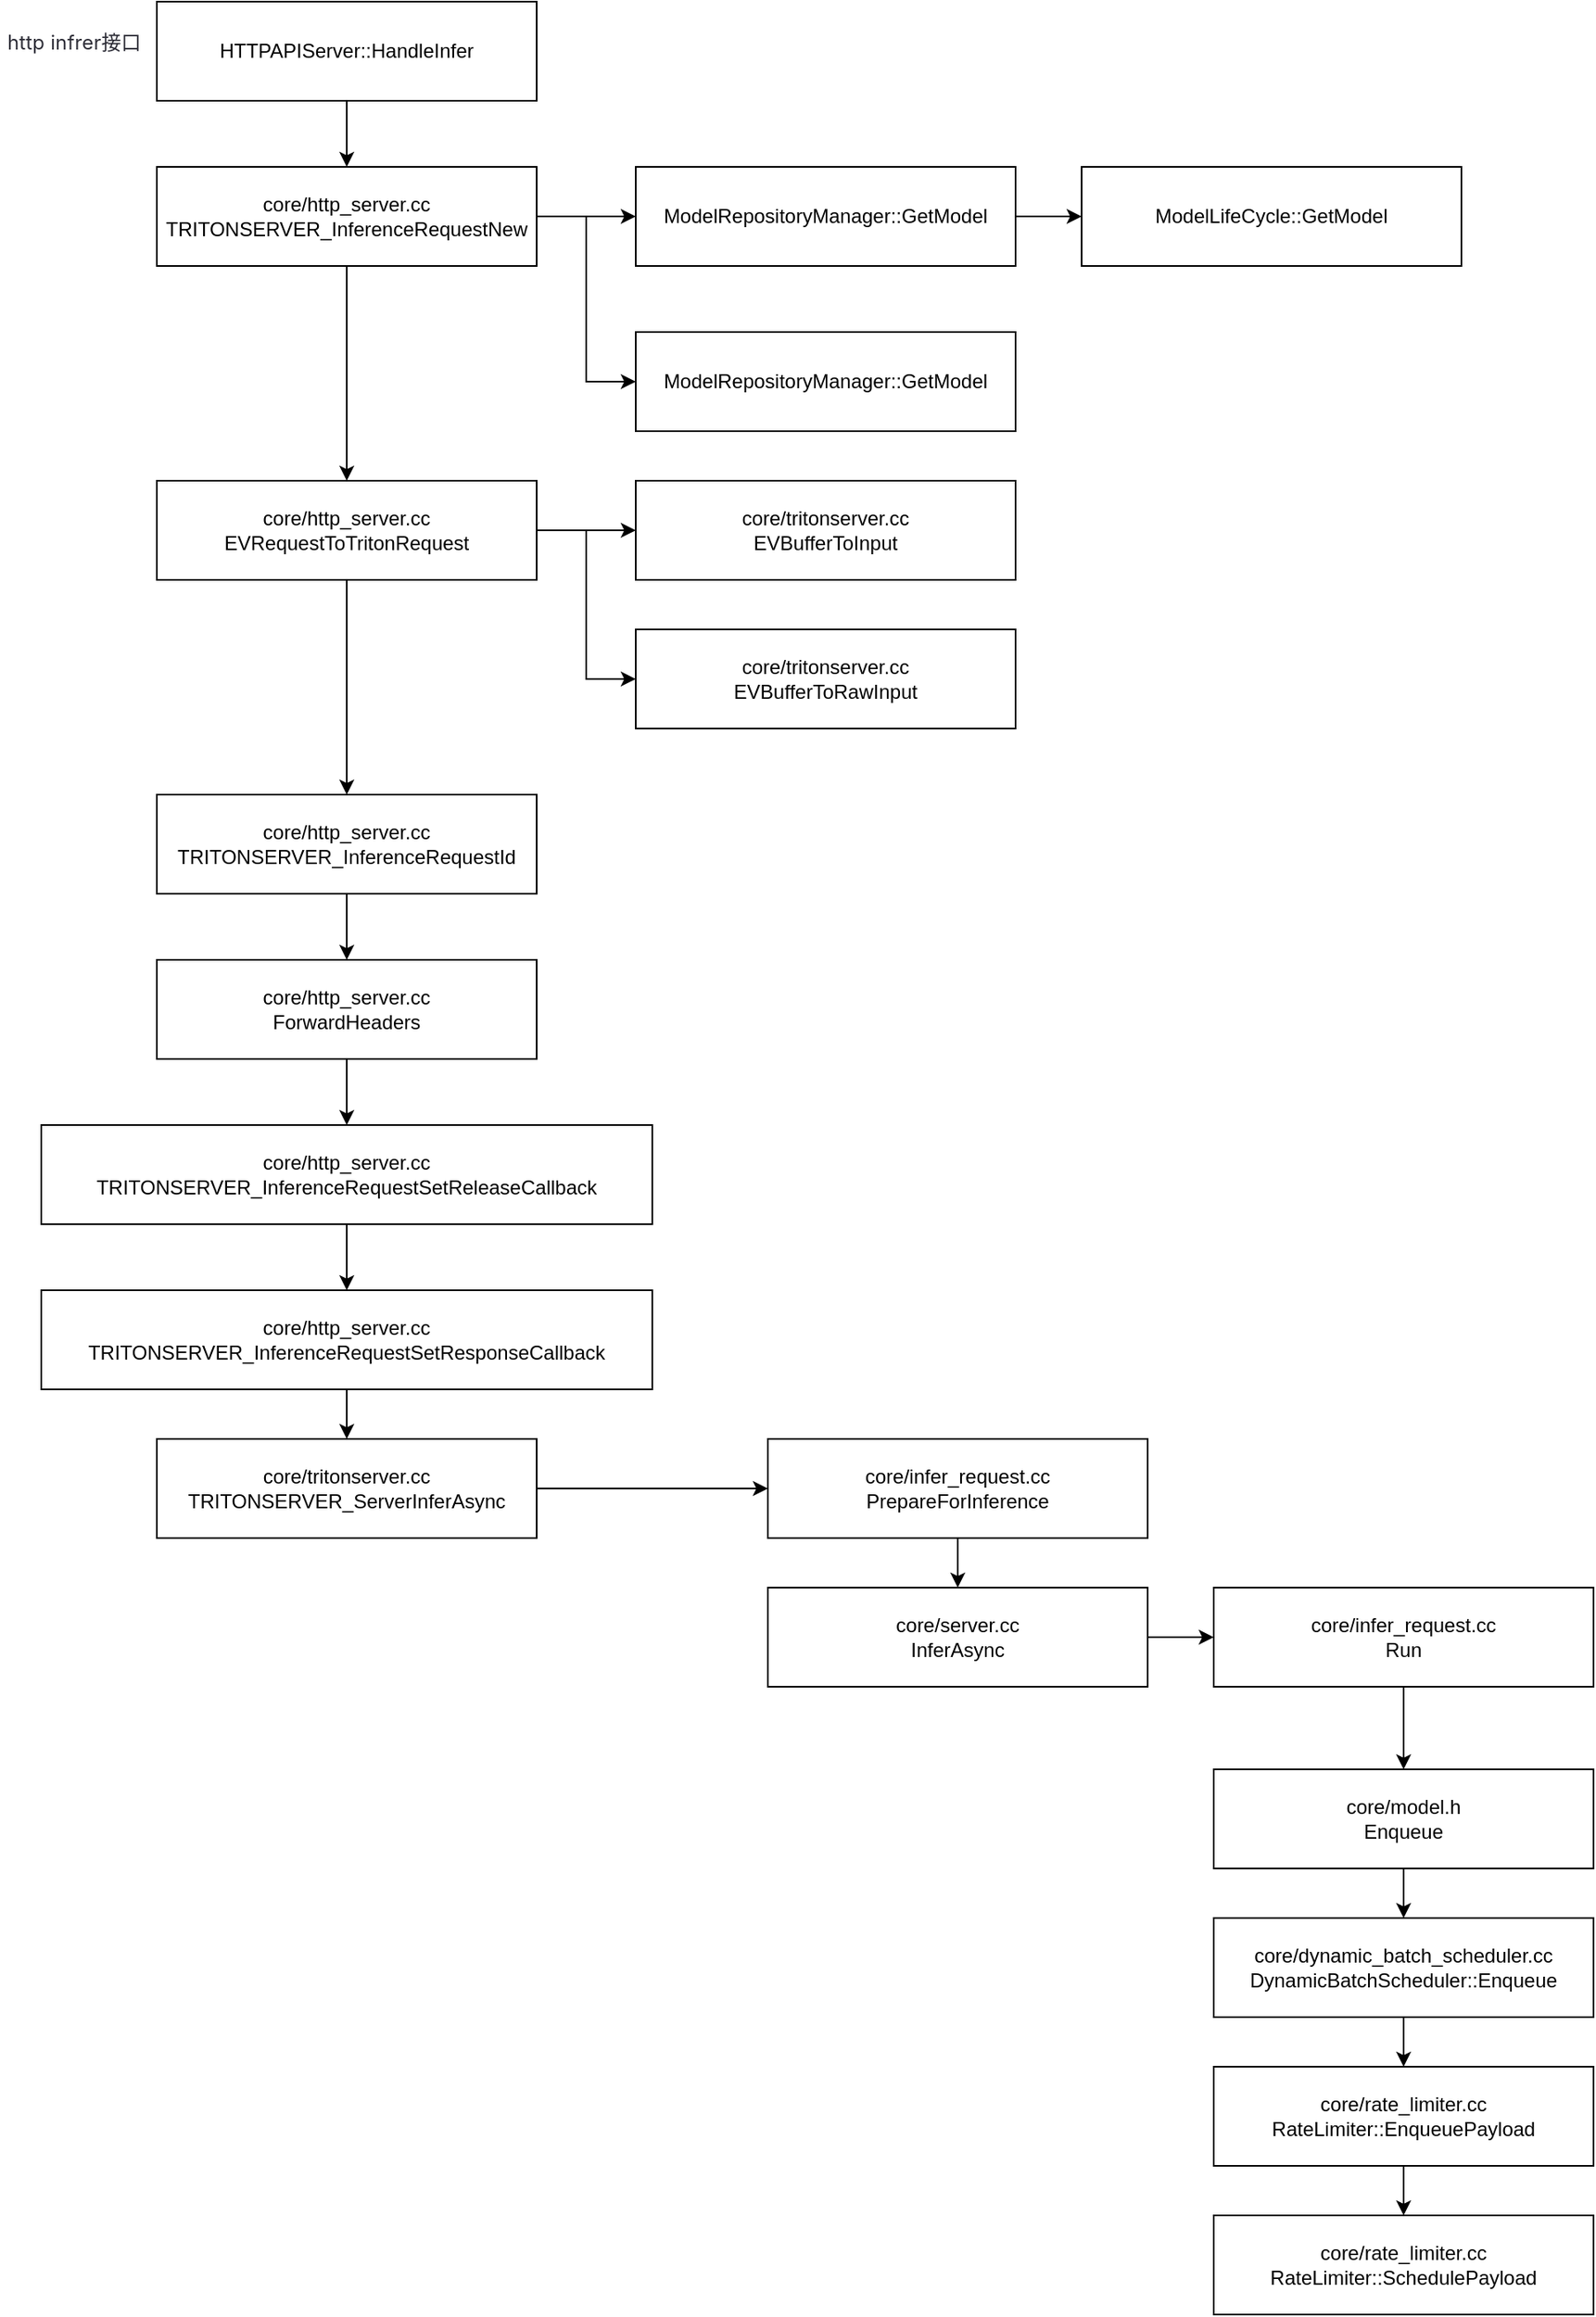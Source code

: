 <mxfile version="26.0.5">
  <diagram name="第 1 页" id="pDGJuI-7vzYrcwJg5P6v">
    <mxGraphModel dx="327" dy="532" grid="1" gridSize="10" guides="1" tooltips="1" connect="1" arrows="1" fold="1" page="1" pageScale="1" pageWidth="827" pageHeight="1169" math="0" shadow="0">
      <root>
        <mxCell id="0" />
        <mxCell id="1" parent="0" />
        <mxCell id="nku8yffjrh3vuvWNtaAY-4" value="" style="edgeStyle=orthogonalEdgeStyle;rounded=0;orthogonalLoop=1;jettySize=auto;html=1;" edge="1" parent="1" source="nku8yffjrh3vuvWNtaAY-1" target="nku8yffjrh3vuvWNtaAY-3">
          <mxGeometry relative="1" as="geometry" />
        </mxCell>
        <mxCell id="nku8yffjrh3vuvWNtaAY-1" value="HTTPAPIServer::HandleInfer" style="rounded=0;whiteSpace=wrap;html=1;" vertex="1" parent="1">
          <mxGeometry x="1560" y="120" width="230" height="60" as="geometry" />
        </mxCell>
        <mxCell id="nku8yffjrh3vuvWNtaAY-2" value="&lt;span style=&quot;color: rgb(44, 44, 54); font-family: -apple-system, BlinkMacSystemFont, &amp;quot;Segoe UI&amp;quot;, &amp;quot;Noto Sans&amp;quot;, Helvetica, Arial, sans-serif, &amp;quot;Apple Color Emoji&amp;quot;, &amp;quot;Segoe UI Emoji&amp;quot;; letter-spacing: 0.08px; text-align: start; white-space-collapse: preserve; background-color: rgb(255, 255, 255);&quot;&gt;&lt;font style=&quot;font-size: 12px;&quot;&gt;http infrer接口&lt;/font&gt;&lt;/span&gt;" style="text;strokeColor=none;align=center;fillColor=none;html=1;verticalAlign=middle;whiteSpace=wrap;rounded=0;" vertex="1" parent="1">
          <mxGeometry x="1465" y="130" width="90" height="30" as="geometry" />
        </mxCell>
        <mxCell id="nku8yffjrh3vuvWNtaAY-6" value="" style="edgeStyle=orthogonalEdgeStyle;rounded=0;orthogonalLoop=1;jettySize=auto;html=1;" edge="1" parent="1" source="nku8yffjrh3vuvWNtaAY-3" target="nku8yffjrh3vuvWNtaAY-5">
          <mxGeometry relative="1" as="geometry" />
        </mxCell>
        <mxCell id="nku8yffjrh3vuvWNtaAY-10" style="edgeStyle=orthogonalEdgeStyle;rounded=0;orthogonalLoop=1;jettySize=auto;html=1;exitX=1;exitY=0.5;exitDx=0;exitDy=0;entryX=0;entryY=0.5;entryDx=0;entryDy=0;" edge="1" parent="1" source="nku8yffjrh3vuvWNtaAY-3" target="nku8yffjrh3vuvWNtaAY-9">
          <mxGeometry relative="1" as="geometry" />
        </mxCell>
        <mxCell id="nku8yffjrh3vuvWNtaAY-12" style="edgeStyle=orthogonalEdgeStyle;rounded=0;orthogonalLoop=1;jettySize=auto;html=1;" edge="1" parent="1" source="nku8yffjrh3vuvWNtaAY-3" target="nku8yffjrh3vuvWNtaAY-11">
          <mxGeometry relative="1" as="geometry" />
        </mxCell>
        <mxCell id="nku8yffjrh3vuvWNtaAY-3" value="&lt;div&gt;core/http_server.cc&lt;/div&gt;&lt;div&gt;TRITONSERVER_InferenceRequestNew&lt;/div&gt;" style="rounded=0;whiteSpace=wrap;html=1;" vertex="1" parent="1">
          <mxGeometry x="1560" y="220" width="230" height="60" as="geometry" />
        </mxCell>
        <mxCell id="nku8yffjrh3vuvWNtaAY-8" value="" style="edgeStyle=orthogonalEdgeStyle;rounded=0;orthogonalLoop=1;jettySize=auto;html=1;" edge="1" parent="1" source="nku8yffjrh3vuvWNtaAY-5" target="nku8yffjrh3vuvWNtaAY-7">
          <mxGeometry relative="1" as="geometry" />
        </mxCell>
        <mxCell id="nku8yffjrh3vuvWNtaAY-5" value="&lt;div&gt;ModelRepositoryManager::GetModel&lt;/div&gt;" style="rounded=0;whiteSpace=wrap;html=1;" vertex="1" parent="1">
          <mxGeometry x="1850" y="220" width="230" height="60" as="geometry" />
        </mxCell>
        <mxCell id="nku8yffjrh3vuvWNtaAY-7" value="&lt;div&gt;ModelLifeCycle::GetModel&lt;/div&gt;" style="rounded=0;whiteSpace=wrap;html=1;" vertex="1" parent="1">
          <mxGeometry x="2120" y="220" width="230" height="60" as="geometry" />
        </mxCell>
        <mxCell id="nku8yffjrh3vuvWNtaAY-9" value="&lt;div&gt;ModelRepositoryManager::GetModel&lt;/div&gt;" style="rounded=0;whiteSpace=wrap;html=1;" vertex="1" parent="1">
          <mxGeometry x="1850" y="320" width="230" height="60" as="geometry" />
        </mxCell>
        <mxCell id="nku8yffjrh3vuvWNtaAY-14" style="edgeStyle=orthogonalEdgeStyle;rounded=0;orthogonalLoop=1;jettySize=auto;html=1;exitX=1;exitY=0.5;exitDx=0;exitDy=0;" edge="1" parent="1" source="nku8yffjrh3vuvWNtaAY-11" target="nku8yffjrh3vuvWNtaAY-13">
          <mxGeometry relative="1" as="geometry" />
        </mxCell>
        <mxCell id="nku8yffjrh3vuvWNtaAY-16" style="edgeStyle=orthogonalEdgeStyle;rounded=0;orthogonalLoop=1;jettySize=auto;html=1;exitX=1;exitY=0.5;exitDx=0;exitDy=0;entryX=0;entryY=0.5;entryDx=0;entryDy=0;" edge="1" parent="1" source="nku8yffjrh3vuvWNtaAY-11" target="nku8yffjrh3vuvWNtaAY-15">
          <mxGeometry relative="1" as="geometry" />
        </mxCell>
        <mxCell id="nku8yffjrh3vuvWNtaAY-18" style="edgeStyle=orthogonalEdgeStyle;rounded=0;orthogonalLoop=1;jettySize=auto;html=1;exitX=0.5;exitY=1;exitDx=0;exitDy=0;entryX=0.5;entryY=0;entryDx=0;entryDy=0;" edge="1" parent="1" source="nku8yffjrh3vuvWNtaAY-11" target="nku8yffjrh3vuvWNtaAY-17">
          <mxGeometry relative="1" as="geometry" />
        </mxCell>
        <mxCell id="nku8yffjrh3vuvWNtaAY-11" value="&lt;div&gt;core/http_server.cc&lt;/div&gt;&lt;div&gt;EVRequestToTritonRequest&lt;/div&gt;" style="rounded=0;whiteSpace=wrap;html=1;" vertex="1" parent="1">
          <mxGeometry x="1560" y="410" width="230" height="60" as="geometry" />
        </mxCell>
        <mxCell id="nku8yffjrh3vuvWNtaAY-13" value="&lt;div&gt;core/tritonserver.cc&lt;/div&gt;&lt;div&gt;EVBufferToInput&lt;/div&gt;" style="rounded=0;whiteSpace=wrap;html=1;" vertex="1" parent="1">
          <mxGeometry x="1850" y="410" width="230" height="60" as="geometry" />
        </mxCell>
        <mxCell id="nku8yffjrh3vuvWNtaAY-15" value="&lt;div&gt;core/tritonserver.cc&lt;/div&gt;&lt;div&gt;EVBufferToRawInput&lt;/div&gt;" style="rounded=0;whiteSpace=wrap;html=1;" vertex="1" parent="1">
          <mxGeometry x="1850" y="500" width="230" height="60" as="geometry" />
        </mxCell>
        <mxCell id="nku8yffjrh3vuvWNtaAY-20" value="" style="edgeStyle=orthogonalEdgeStyle;rounded=0;orthogonalLoop=1;jettySize=auto;html=1;" edge="1" parent="1" source="nku8yffjrh3vuvWNtaAY-17" target="nku8yffjrh3vuvWNtaAY-19">
          <mxGeometry relative="1" as="geometry" />
        </mxCell>
        <mxCell id="nku8yffjrh3vuvWNtaAY-17" value="&lt;div&gt;core/http_server.cc&lt;/div&gt;&lt;div&gt;TRITONSERVER_InferenceRequestId&lt;/div&gt;" style="rounded=0;whiteSpace=wrap;html=1;" vertex="1" parent="1">
          <mxGeometry x="1560" y="600" width="230" height="60" as="geometry" />
        </mxCell>
        <mxCell id="nku8yffjrh3vuvWNtaAY-22" value="" style="edgeStyle=orthogonalEdgeStyle;rounded=0;orthogonalLoop=1;jettySize=auto;html=1;" edge="1" parent="1" source="nku8yffjrh3vuvWNtaAY-19" target="nku8yffjrh3vuvWNtaAY-21">
          <mxGeometry relative="1" as="geometry" />
        </mxCell>
        <mxCell id="nku8yffjrh3vuvWNtaAY-19" value="&lt;div&gt;core/http_server.cc&lt;/div&gt;&lt;div&gt;ForwardHeaders&lt;/div&gt;" style="rounded=0;whiteSpace=wrap;html=1;" vertex="1" parent="1">
          <mxGeometry x="1560" y="700" width="230" height="60" as="geometry" />
        </mxCell>
        <mxCell id="nku8yffjrh3vuvWNtaAY-24" value="" style="edgeStyle=orthogonalEdgeStyle;rounded=0;orthogonalLoop=1;jettySize=auto;html=1;" edge="1" parent="1" source="nku8yffjrh3vuvWNtaAY-21" target="nku8yffjrh3vuvWNtaAY-23">
          <mxGeometry relative="1" as="geometry" />
        </mxCell>
        <mxCell id="nku8yffjrh3vuvWNtaAY-21" value="&lt;div&gt;core/http_server.cc&lt;/div&gt;&lt;div&gt;TRITONSERVER_InferenceRequestSetReleaseCallback&lt;/div&gt;" style="rounded=0;whiteSpace=wrap;html=1;" vertex="1" parent="1">
          <mxGeometry x="1490" y="800" width="370" height="60" as="geometry" />
        </mxCell>
        <mxCell id="nku8yffjrh3vuvWNtaAY-26" value="" style="edgeStyle=orthogonalEdgeStyle;rounded=0;orthogonalLoop=1;jettySize=auto;html=1;" edge="1" parent="1" source="nku8yffjrh3vuvWNtaAY-23" target="nku8yffjrh3vuvWNtaAY-25">
          <mxGeometry relative="1" as="geometry" />
        </mxCell>
        <mxCell id="nku8yffjrh3vuvWNtaAY-23" value="&lt;div&gt;core/http_server.cc&lt;/div&gt;&lt;div&gt;TRITONSERVER_InferenceRequestSetResponseCallback&lt;/div&gt;" style="rounded=0;whiteSpace=wrap;html=1;" vertex="1" parent="1">
          <mxGeometry x="1490" y="900" width="370" height="60" as="geometry" />
        </mxCell>
        <mxCell id="nku8yffjrh3vuvWNtaAY-29" style="edgeStyle=orthogonalEdgeStyle;rounded=0;orthogonalLoop=1;jettySize=auto;html=1;entryX=0;entryY=0.5;entryDx=0;entryDy=0;" edge="1" parent="1" source="nku8yffjrh3vuvWNtaAY-25" target="nku8yffjrh3vuvWNtaAY-27">
          <mxGeometry relative="1" as="geometry" />
        </mxCell>
        <mxCell id="nku8yffjrh3vuvWNtaAY-25" value="&lt;div&gt;core/tritonserver.cc&lt;/div&gt;&lt;div&gt;TRITONSERVER_ServerInferAsync&lt;/div&gt;" style="rounded=0;whiteSpace=wrap;html=1;" vertex="1" parent="1">
          <mxGeometry x="1560" y="990" width="230" height="60" as="geometry" />
        </mxCell>
        <mxCell id="nku8yffjrh3vuvWNtaAY-31" value="" style="edgeStyle=orthogonalEdgeStyle;rounded=0;orthogonalLoop=1;jettySize=auto;html=1;" edge="1" parent="1" source="nku8yffjrh3vuvWNtaAY-27" target="nku8yffjrh3vuvWNtaAY-30">
          <mxGeometry relative="1" as="geometry" />
        </mxCell>
        <mxCell id="nku8yffjrh3vuvWNtaAY-27" value="&lt;div&gt;core/infer_request.cc&lt;/div&gt;&lt;div&gt;PrepareForInference&lt;/div&gt;" style="rounded=0;whiteSpace=wrap;html=1;" vertex="1" parent="1">
          <mxGeometry x="1930" y="990" width="230" height="60" as="geometry" />
        </mxCell>
        <mxCell id="nku8yffjrh3vuvWNtaAY-33" value="" style="edgeStyle=orthogonalEdgeStyle;rounded=0;orthogonalLoop=1;jettySize=auto;html=1;" edge="1" parent="1" source="nku8yffjrh3vuvWNtaAY-30" target="nku8yffjrh3vuvWNtaAY-32">
          <mxGeometry relative="1" as="geometry" />
        </mxCell>
        <mxCell id="nku8yffjrh3vuvWNtaAY-30" value="&lt;div&gt;core/server.cc&lt;/div&gt;&lt;div&gt;InferAsync&lt;/div&gt;" style="rounded=0;whiteSpace=wrap;html=1;" vertex="1" parent="1">
          <mxGeometry x="1930" y="1080" width="230" height="60" as="geometry" />
        </mxCell>
        <mxCell id="nku8yffjrh3vuvWNtaAY-35" value="" style="edgeStyle=orthogonalEdgeStyle;rounded=0;orthogonalLoop=1;jettySize=auto;html=1;" edge="1" parent="1" source="nku8yffjrh3vuvWNtaAY-32" target="nku8yffjrh3vuvWNtaAY-34">
          <mxGeometry relative="1" as="geometry" />
        </mxCell>
        <mxCell id="nku8yffjrh3vuvWNtaAY-32" value="&lt;div&gt;core/infer_request.cc&lt;/div&gt;&lt;div&gt;Run&lt;/div&gt;" style="rounded=0;whiteSpace=wrap;html=1;" vertex="1" parent="1">
          <mxGeometry x="2200" y="1080" width="230" height="60" as="geometry" />
        </mxCell>
        <mxCell id="nku8yffjrh3vuvWNtaAY-37" value="" style="edgeStyle=orthogonalEdgeStyle;rounded=0;orthogonalLoop=1;jettySize=auto;html=1;" edge="1" parent="1" source="nku8yffjrh3vuvWNtaAY-34" target="nku8yffjrh3vuvWNtaAY-36">
          <mxGeometry relative="1" as="geometry" />
        </mxCell>
        <mxCell id="nku8yffjrh3vuvWNtaAY-34" value="&lt;div&gt;core/model.h&lt;/div&gt;&lt;div&gt;Enqueue&lt;/div&gt;" style="rounded=0;whiteSpace=wrap;html=1;" vertex="1" parent="1">
          <mxGeometry x="2200" y="1190" width="230" height="60" as="geometry" />
        </mxCell>
        <mxCell id="nku8yffjrh3vuvWNtaAY-39" value="" style="edgeStyle=orthogonalEdgeStyle;rounded=0;orthogonalLoop=1;jettySize=auto;html=1;" edge="1" parent="1" source="nku8yffjrh3vuvWNtaAY-36" target="nku8yffjrh3vuvWNtaAY-38">
          <mxGeometry relative="1" as="geometry" />
        </mxCell>
        <mxCell id="nku8yffjrh3vuvWNtaAY-36" value="&lt;div&gt;core/dynamic_batch_scheduler.cc&lt;/div&gt;&lt;div&gt;DynamicBatchScheduler::Enqueue&lt;/div&gt;" style="rounded=0;whiteSpace=wrap;html=1;" vertex="1" parent="1">
          <mxGeometry x="2200" y="1280" width="230" height="60" as="geometry" />
        </mxCell>
        <mxCell id="nku8yffjrh3vuvWNtaAY-41" value="" style="edgeStyle=orthogonalEdgeStyle;rounded=0;orthogonalLoop=1;jettySize=auto;html=1;" edge="1" parent="1" source="nku8yffjrh3vuvWNtaAY-38" target="nku8yffjrh3vuvWNtaAY-40">
          <mxGeometry relative="1" as="geometry" />
        </mxCell>
        <mxCell id="nku8yffjrh3vuvWNtaAY-38" value="&lt;div&gt;core/rate_limiter.cc&lt;/div&gt;&lt;div&gt;RateLimiter::EnqueuePayload&lt;/div&gt;" style="rounded=0;whiteSpace=wrap;html=1;" vertex="1" parent="1">
          <mxGeometry x="2200" y="1370" width="230" height="60" as="geometry" />
        </mxCell>
        <mxCell id="nku8yffjrh3vuvWNtaAY-40" value="&lt;div&gt;core/rate_limiter.cc&lt;/div&gt;&lt;div&gt;RateLimiter::SchedulePayload&lt;/div&gt;" style="rounded=0;whiteSpace=wrap;html=1;" vertex="1" parent="1">
          <mxGeometry x="2200" y="1460" width="230" height="60" as="geometry" />
        </mxCell>
      </root>
    </mxGraphModel>
  </diagram>
</mxfile>
